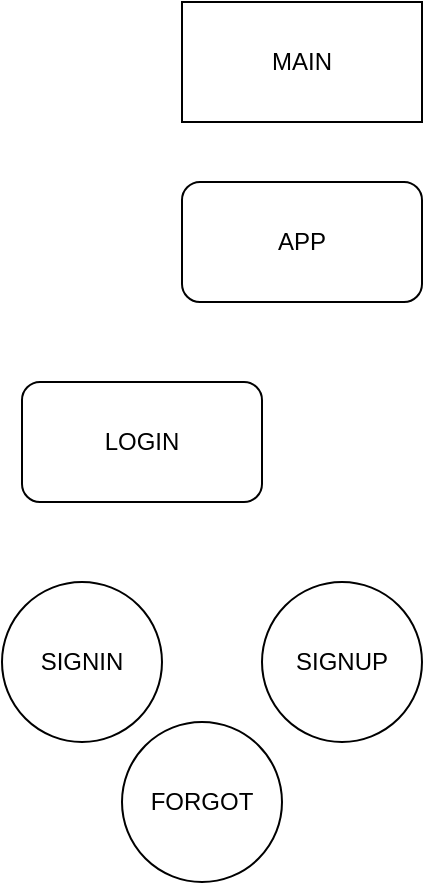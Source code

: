 <mxfile>
    <diagram id="5jTpbaQxwh-lPoNhfsmV" name="Página-1">
        <mxGraphModel dx="434" dy="392" grid="1" gridSize="10" guides="1" tooltips="1" connect="1" arrows="1" fold="1" page="1" pageScale="1" pageWidth="827" pageHeight="1169" math="0" shadow="0">
            <root>
                <mxCell id="0"/>
                <mxCell id="1" parent="0"/>
                <mxCell id="2" value="MAIN" style="rounded=0;whiteSpace=wrap;html=1;" vertex="1" parent="1">
                    <mxGeometry x="110" y="60" width="120" height="60" as="geometry"/>
                </mxCell>
                <mxCell id="3" value="APP" style="rounded=1;whiteSpace=wrap;html=1;" vertex="1" parent="1">
                    <mxGeometry x="110" y="150" width="120" height="60" as="geometry"/>
                </mxCell>
                <mxCell id="4" value="LOGIN" style="rounded=1;whiteSpace=wrap;html=1;" vertex="1" parent="1">
                    <mxGeometry x="30" y="250" width="120" height="60" as="geometry"/>
                </mxCell>
                <mxCell id="5" value="SIGNIN" style="ellipse;whiteSpace=wrap;html=1;aspect=fixed;" vertex="1" parent="1">
                    <mxGeometry x="20" y="350" width="80" height="80" as="geometry"/>
                </mxCell>
                <mxCell id="6" value="FORGOT" style="ellipse;whiteSpace=wrap;html=1;aspect=fixed;" vertex="1" parent="1">
                    <mxGeometry x="80" y="420" width="80" height="80" as="geometry"/>
                </mxCell>
                <mxCell id="7" value="SIGNUP" style="ellipse;whiteSpace=wrap;html=1;aspect=fixed;" vertex="1" parent="1">
                    <mxGeometry x="150" y="350" width="80" height="80" as="geometry"/>
                </mxCell>
            </root>
        </mxGraphModel>
    </diagram>
</mxfile>
